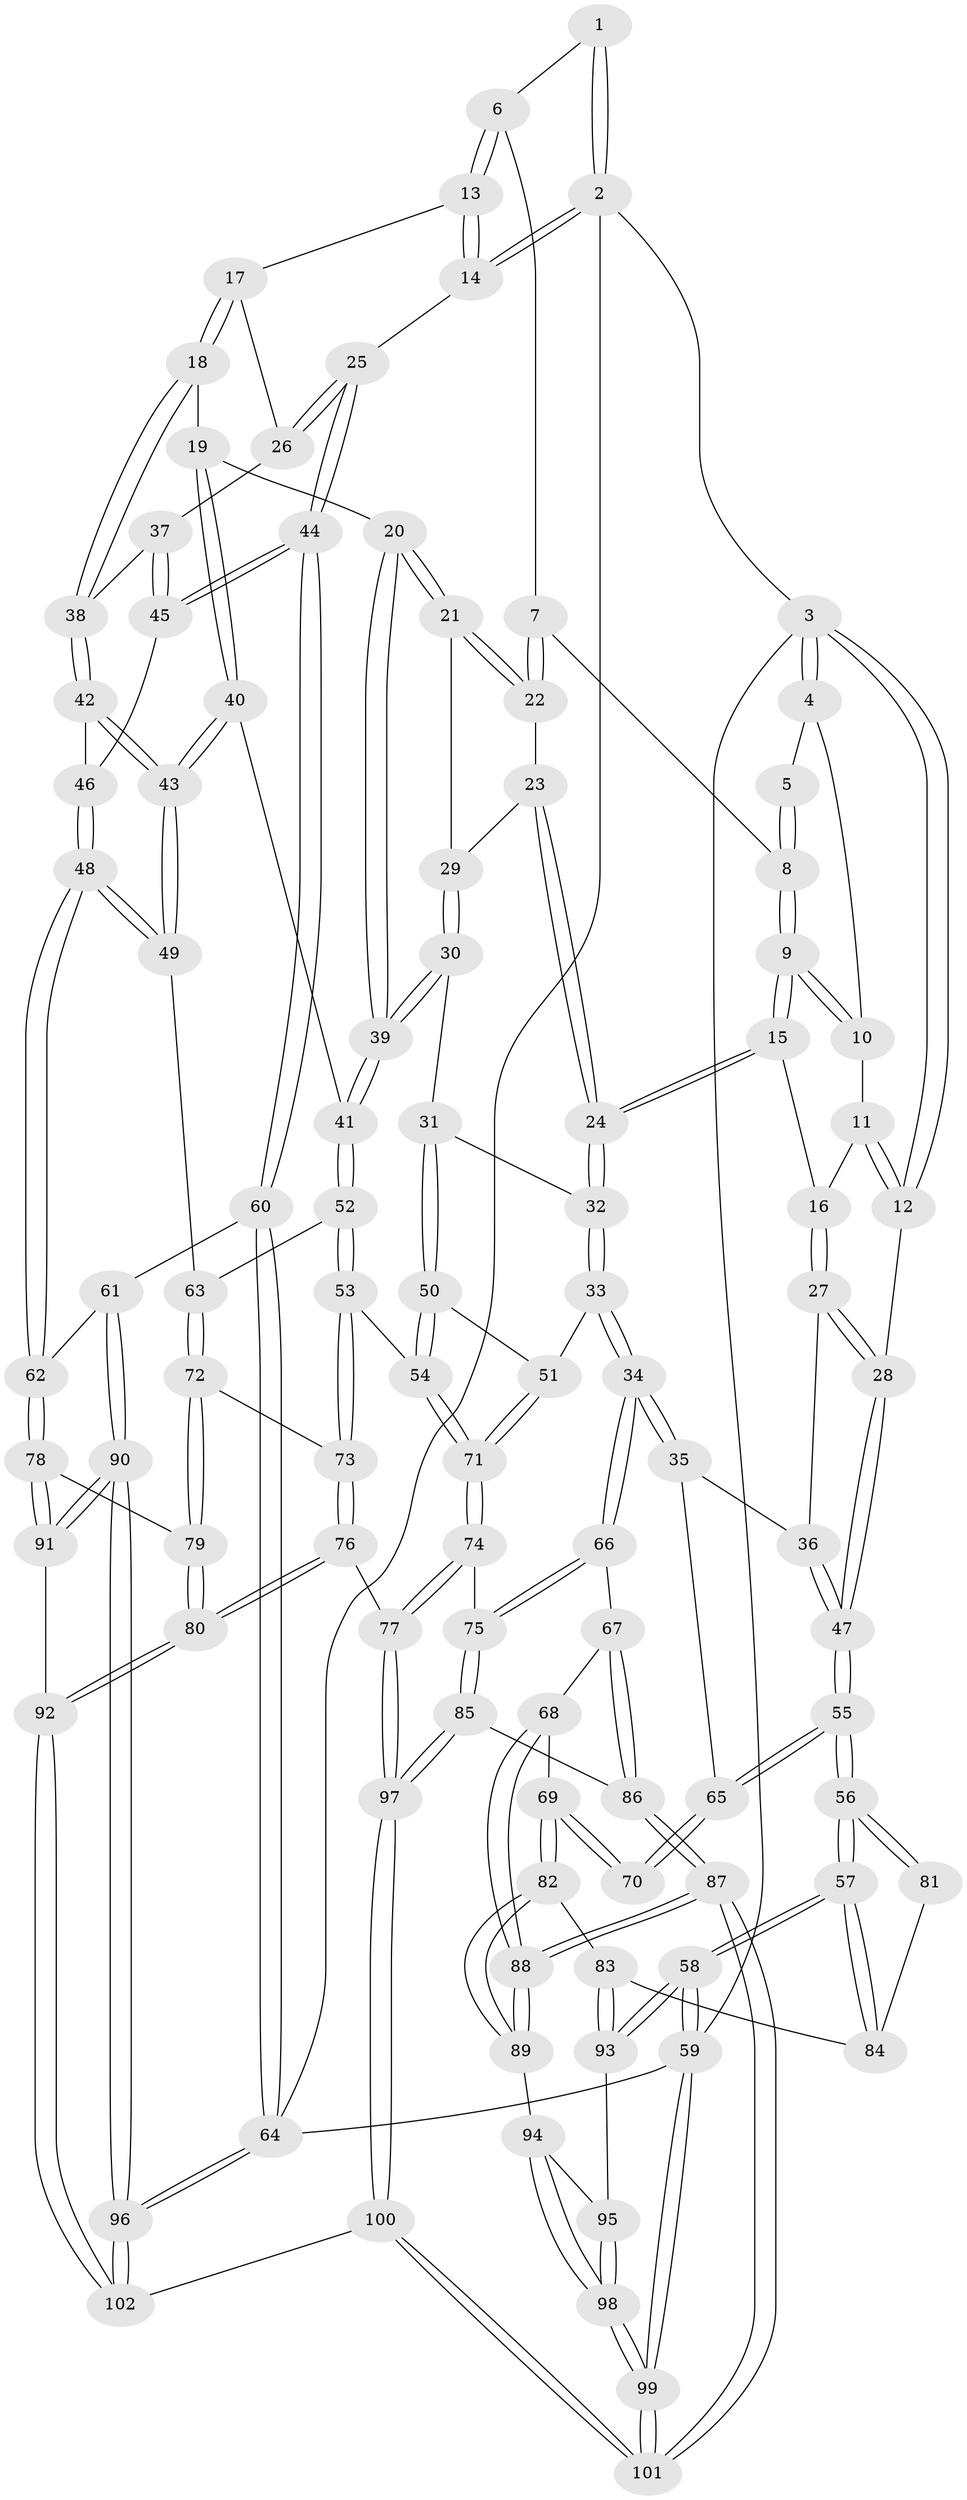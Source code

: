 // Generated by graph-tools (version 1.1) at 2025/12/02/27/25 16:12:00]
// undirected, 102 vertices, 252 edges
graph export_dot {
graph [start="1"]
  node [color=gray90,style=filled];
  1 [pos="+0.7005785690129163+0"];
  2 [pos="+1+0"];
  3 [pos="+0+0"];
  4 [pos="+0+0"];
  5 [pos="+0.3671761653704147+0"];
  6 [pos="+0.7046713804176087+0.04354368289017765"];
  7 [pos="+0.6816900383028627+0.0770303112932435"];
  8 [pos="+0.37883197173806255+0.058133153588801854"];
  9 [pos="+0.37615446389574725+0.06762917951848443"];
  10 [pos="+0.1414575984245421+0.06139052172351067"];
  11 [pos="+0.12976829015286823+0.12956692189537342"];
  12 [pos="+0+0"];
  13 [pos="+0.888809229547163+0.11258604148345733"];
  14 [pos="+1+0"];
  15 [pos="+0.3667320491925453+0.17996477956687865"];
  16 [pos="+0.16454516932945026+0.20849189082032066"];
  17 [pos="+0.8765744427455068+0.2107011560976993"];
  18 [pos="+0.7675923934802182+0.28518685145843603"];
  19 [pos="+0.7304461251526342+0.2785998998168915"];
  20 [pos="+0.7184412196075841+0.2725721750135875"];
  21 [pos="+0.7115332919401474+0.2656890646394155"];
  22 [pos="+0.6735956830574898+0.1278306174429701"];
  23 [pos="+0.45986912607507224+0.2265936681719559"];
  24 [pos="+0.3880275025953516+0.2196095354508126"];
  25 [pos="+1+0.2369843550150637"];
  26 [pos="+0.9760615161338536+0.2829865230785707"];
  27 [pos="+0.11312525891886543+0.2610090773260348"];
  28 [pos="+0+0.03592300089032871"];
  29 [pos="+0.573533023425682+0.2850198147559608"];
  30 [pos="+0.5702735933856827+0.43143976791806715"];
  31 [pos="+0.509482368751903+0.42981852341638815"];
  32 [pos="+0.38500834041968435+0.2474338366772951"];
  33 [pos="+0.25401634195870376+0.4784454485681485"];
  34 [pos="+0.2534632179880401+0.4786921853829017"];
  35 [pos="+0.18365459866839176+0.4524550095535676"];
  36 [pos="+0.11028257817728476+0.3766463913128476"];
  37 [pos="+0.9390973000932145+0.3483606765186436"];
  38 [pos="+0.8273544452857671+0.3737974253265528"];
  39 [pos="+0.5863138763438237+0.4390762470732441"];
  40 [pos="+0.7006896739360609+0.4535485223197233"];
  41 [pos="+0.6013273245076693+0.45629826100933424"];
  42 [pos="+0.8266181159206767+0.4258543860542194"];
  43 [pos="+0.7773944946630512+0.49981048021521157"];
  44 [pos="+1+0.5857145056657956"];
  45 [pos="+0.9789972635798054+0.4606935873828769"];
  46 [pos="+0.9292757581141472+0.4619876632190248"];
  47 [pos="+0+0.44397411752230675"];
  48 [pos="+0.8099654760103518+0.6105134956347472"];
  49 [pos="+0.786396683529589+0.5734958271418534"];
  50 [pos="+0.4614667394007178+0.4816837665023722"];
  51 [pos="+0.34312981456555014+0.5046661772122767"];
  52 [pos="+0.6033403288692174+0.5415697463271163"];
  53 [pos="+0.525987037143853+0.5890134663394656"];
  54 [pos="+0.5096475974358666+0.5915280514563038"];
  55 [pos="+0+0.5213474114183266"];
  56 [pos="+0+0.5977926275832001"];
  57 [pos="+0+0.6839553697320568"];
  58 [pos="+0+0.8223918667714192"];
  59 [pos="+0+1"];
  60 [pos="+1+0.6235897539665313"];
  61 [pos="+0.8707584074364549+0.654657983659434"];
  62 [pos="+0.8242089814298823+0.6431954934291716"];
  63 [pos="+0.6329782493142313+0.5675583172183838"];
  64 [pos="+1+1"];
  65 [pos="+0.06584551328929172+0.5440775567146324"];
  66 [pos="+0.24137820810985672+0.5737370152243593"];
  67 [pos="+0.18006138281068326+0.6599758363174831"];
  68 [pos="+0.16031403540712377+0.6776550012343986"];
  69 [pos="+0.13521751438158067+0.6843092091239922"];
  70 [pos="+0.08049289501367261+0.6528453930994068"];
  71 [pos="+0.45043260152385467+0.654016999564671"];
  72 [pos="+0.6296229083424661+0.6593902578640475"];
  73 [pos="+0.5997378628745542+0.6720065661637084"];
  74 [pos="+0.4275369733188979+0.7715915745266435"];
  75 [pos="+0.4185073263738259+0.7740116635736444"];
  76 [pos="+0.5026754733364607+0.7975325387800882"];
  77 [pos="+0.4958307569147413+0.7961952135846659"];
  78 [pos="+0.752856194893153+0.7135034904964339"];
  79 [pos="+0.7464014553415738+0.7133420524987218"];
  80 [pos="+0.5316496014245615+0.8150134632976733"];
  81 [pos="+0.07019708044533313+0.6539115747289512"];
  82 [pos="+0.0959327113497561+0.7641004442356091"];
  83 [pos="+0.07157414095151024+0.7863519334711908"];
  84 [pos="+0.012992752622588387+0.721005247405284"];
  85 [pos="+0.396998219305886+0.7895623236136571"];
  86 [pos="+0.3784361057405678+0.7974756260110187"];
  87 [pos="+0.28248008030771354+0.8561675647033481"];
  88 [pos="+0.26415636775149026+0.8525314873983144"];
  89 [pos="+0.2392591022656703+0.8573236404179455"];
  90 [pos="+0.9187412106577787+0.9821945977435088"];
  91 [pos="+0.7594558910075537+0.8736493436687994"];
  92 [pos="+0.6111731458469433+0.9119077117275557"];
  93 [pos="+0.06765654096161866+0.793304302540845"];
  94 [pos="+0.22401041742366126+0.864500282766222"];
  95 [pos="+0.08217551230649117+0.8709470650403633"];
  96 [pos="+1+1"];
  97 [pos="+0.4302036244819966+1"];
  98 [pos="+0+1"];
  99 [pos="+0+1"];
  100 [pos="+0.42889447867373964+1"];
  101 [pos="+0.3082747000245543+1"];
  102 [pos="+0.5640455353352806+1"];
  1 -- 2;
  1 -- 2;
  1 -- 6;
  2 -- 3;
  2 -- 14;
  2 -- 14;
  2 -- 64;
  3 -- 4;
  3 -- 4;
  3 -- 12;
  3 -- 12;
  3 -- 59;
  4 -- 5;
  4 -- 10;
  5 -- 8;
  5 -- 8;
  6 -- 7;
  6 -- 13;
  6 -- 13;
  7 -- 8;
  7 -- 22;
  7 -- 22;
  8 -- 9;
  8 -- 9;
  9 -- 10;
  9 -- 10;
  9 -- 15;
  9 -- 15;
  10 -- 11;
  11 -- 12;
  11 -- 12;
  11 -- 16;
  12 -- 28;
  13 -- 14;
  13 -- 14;
  13 -- 17;
  14 -- 25;
  15 -- 16;
  15 -- 24;
  15 -- 24;
  16 -- 27;
  16 -- 27;
  17 -- 18;
  17 -- 18;
  17 -- 26;
  18 -- 19;
  18 -- 38;
  18 -- 38;
  19 -- 20;
  19 -- 40;
  19 -- 40;
  20 -- 21;
  20 -- 21;
  20 -- 39;
  20 -- 39;
  21 -- 22;
  21 -- 22;
  21 -- 29;
  22 -- 23;
  23 -- 24;
  23 -- 24;
  23 -- 29;
  24 -- 32;
  24 -- 32;
  25 -- 26;
  25 -- 26;
  25 -- 44;
  25 -- 44;
  26 -- 37;
  27 -- 28;
  27 -- 28;
  27 -- 36;
  28 -- 47;
  28 -- 47;
  29 -- 30;
  29 -- 30;
  30 -- 31;
  30 -- 39;
  30 -- 39;
  31 -- 32;
  31 -- 50;
  31 -- 50;
  32 -- 33;
  32 -- 33;
  33 -- 34;
  33 -- 34;
  33 -- 51;
  34 -- 35;
  34 -- 35;
  34 -- 66;
  34 -- 66;
  35 -- 36;
  35 -- 65;
  36 -- 47;
  36 -- 47;
  37 -- 38;
  37 -- 45;
  37 -- 45;
  38 -- 42;
  38 -- 42;
  39 -- 41;
  39 -- 41;
  40 -- 41;
  40 -- 43;
  40 -- 43;
  41 -- 52;
  41 -- 52;
  42 -- 43;
  42 -- 43;
  42 -- 46;
  43 -- 49;
  43 -- 49;
  44 -- 45;
  44 -- 45;
  44 -- 60;
  44 -- 60;
  45 -- 46;
  46 -- 48;
  46 -- 48;
  47 -- 55;
  47 -- 55;
  48 -- 49;
  48 -- 49;
  48 -- 62;
  48 -- 62;
  49 -- 63;
  50 -- 51;
  50 -- 54;
  50 -- 54;
  51 -- 71;
  51 -- 71;
  52 -- 53;
  52 -- 53;
  52 -- 63;
  53 -- 54;
  53 -- 73;
  53 -- 73;
  54 -- 71;
  54 -- 71;
  55 -- 56;
  55 -- 56;
  55 -- 65;
  55 -- 65;
  56 -- 57;
  56 -- 57;
  56 -- 81;
  56 -- 81;
  57 -- 58;
  57 -- 58;
  57 -- 84;
  57 -- 84;
  58 -- 59;
  58 -- 59;
  58 -- 93;
  58 -- 93;
  59 -- 99;
  59 -- 99;
  59 -- 64;
  60 -- 61;
  60 -- 64;
  60 -- 64;
  61 -- 62;
  61 -- 90;
  61 -- 90;
  62 -- 78;
  62 -- 78;
  63 -- 72;
  63 -- 72;
  64 -- 96;
  64 -- 96;
  65 -- 70;
  65 -- 70;
  66 -- 67;
  66 -- 75;
  66 -- 75;
  67 -- 68;
  67 -- 86;
  67 -- 86;
  68 -- 69;
  68 -- 88;
  68 -- 88;
  69 -- 70;
  69 -- 70;
  69 -- 82;
  69 -- 82;
  71 -- 74;
  71 -- 74;
  72 -- 73;
  72 -- 79;
  72 -- 79;
  73 -- 76;
  73 -- 76;
  74 -- 75;
  74 -- 77;
  74 -- 77;
  75 -- 85;
  75 -- 85;
  76 -- 77;
  76 -- 80;
  76 -- 80;
  77 -- 97;
  77 -- 97;
  78 -- 79;
  78 -- 91;
  78 -- 91;
  79 -- 80;
  79 -- 80;
  80 -- 92;
  80 -- 92;
  81 -- 84;
  82 -- 83;
  82 -- 89;
  82 -- 89;
  83 -- 84;
  83 -- 93;
  83 -- 93;
  85 -- 86;
  85 -- 97;
  85 -- 97;
  86 -- 87;
  86 -- 87;
  87 -- 88;
  87 -- 88;
  87 -- 101;
  87 -- 101;
  88 -- 89;
  88 -- 89;
  89 -- 94;
  90 -- 91;
  90 -- 91;
  90 -- 96;
  90 -- 96;
  91 -- 92;
  92 -- 102;
  92 -- 102;
  93 -- 95;
  94 -- 95;
  94 -- 98;
  94 -- 98;
  95 -- 98;
  95 -- 98;
  96 -- 102;
  96 -- 102;
  97 -- 100;
  97 -- 100;
  98 -- 99;
  98 -- 99;
  99 -- 101;
  99 -- 101;
  100 -- 101;
  100 -- 101;
  100 -- 102;
}
